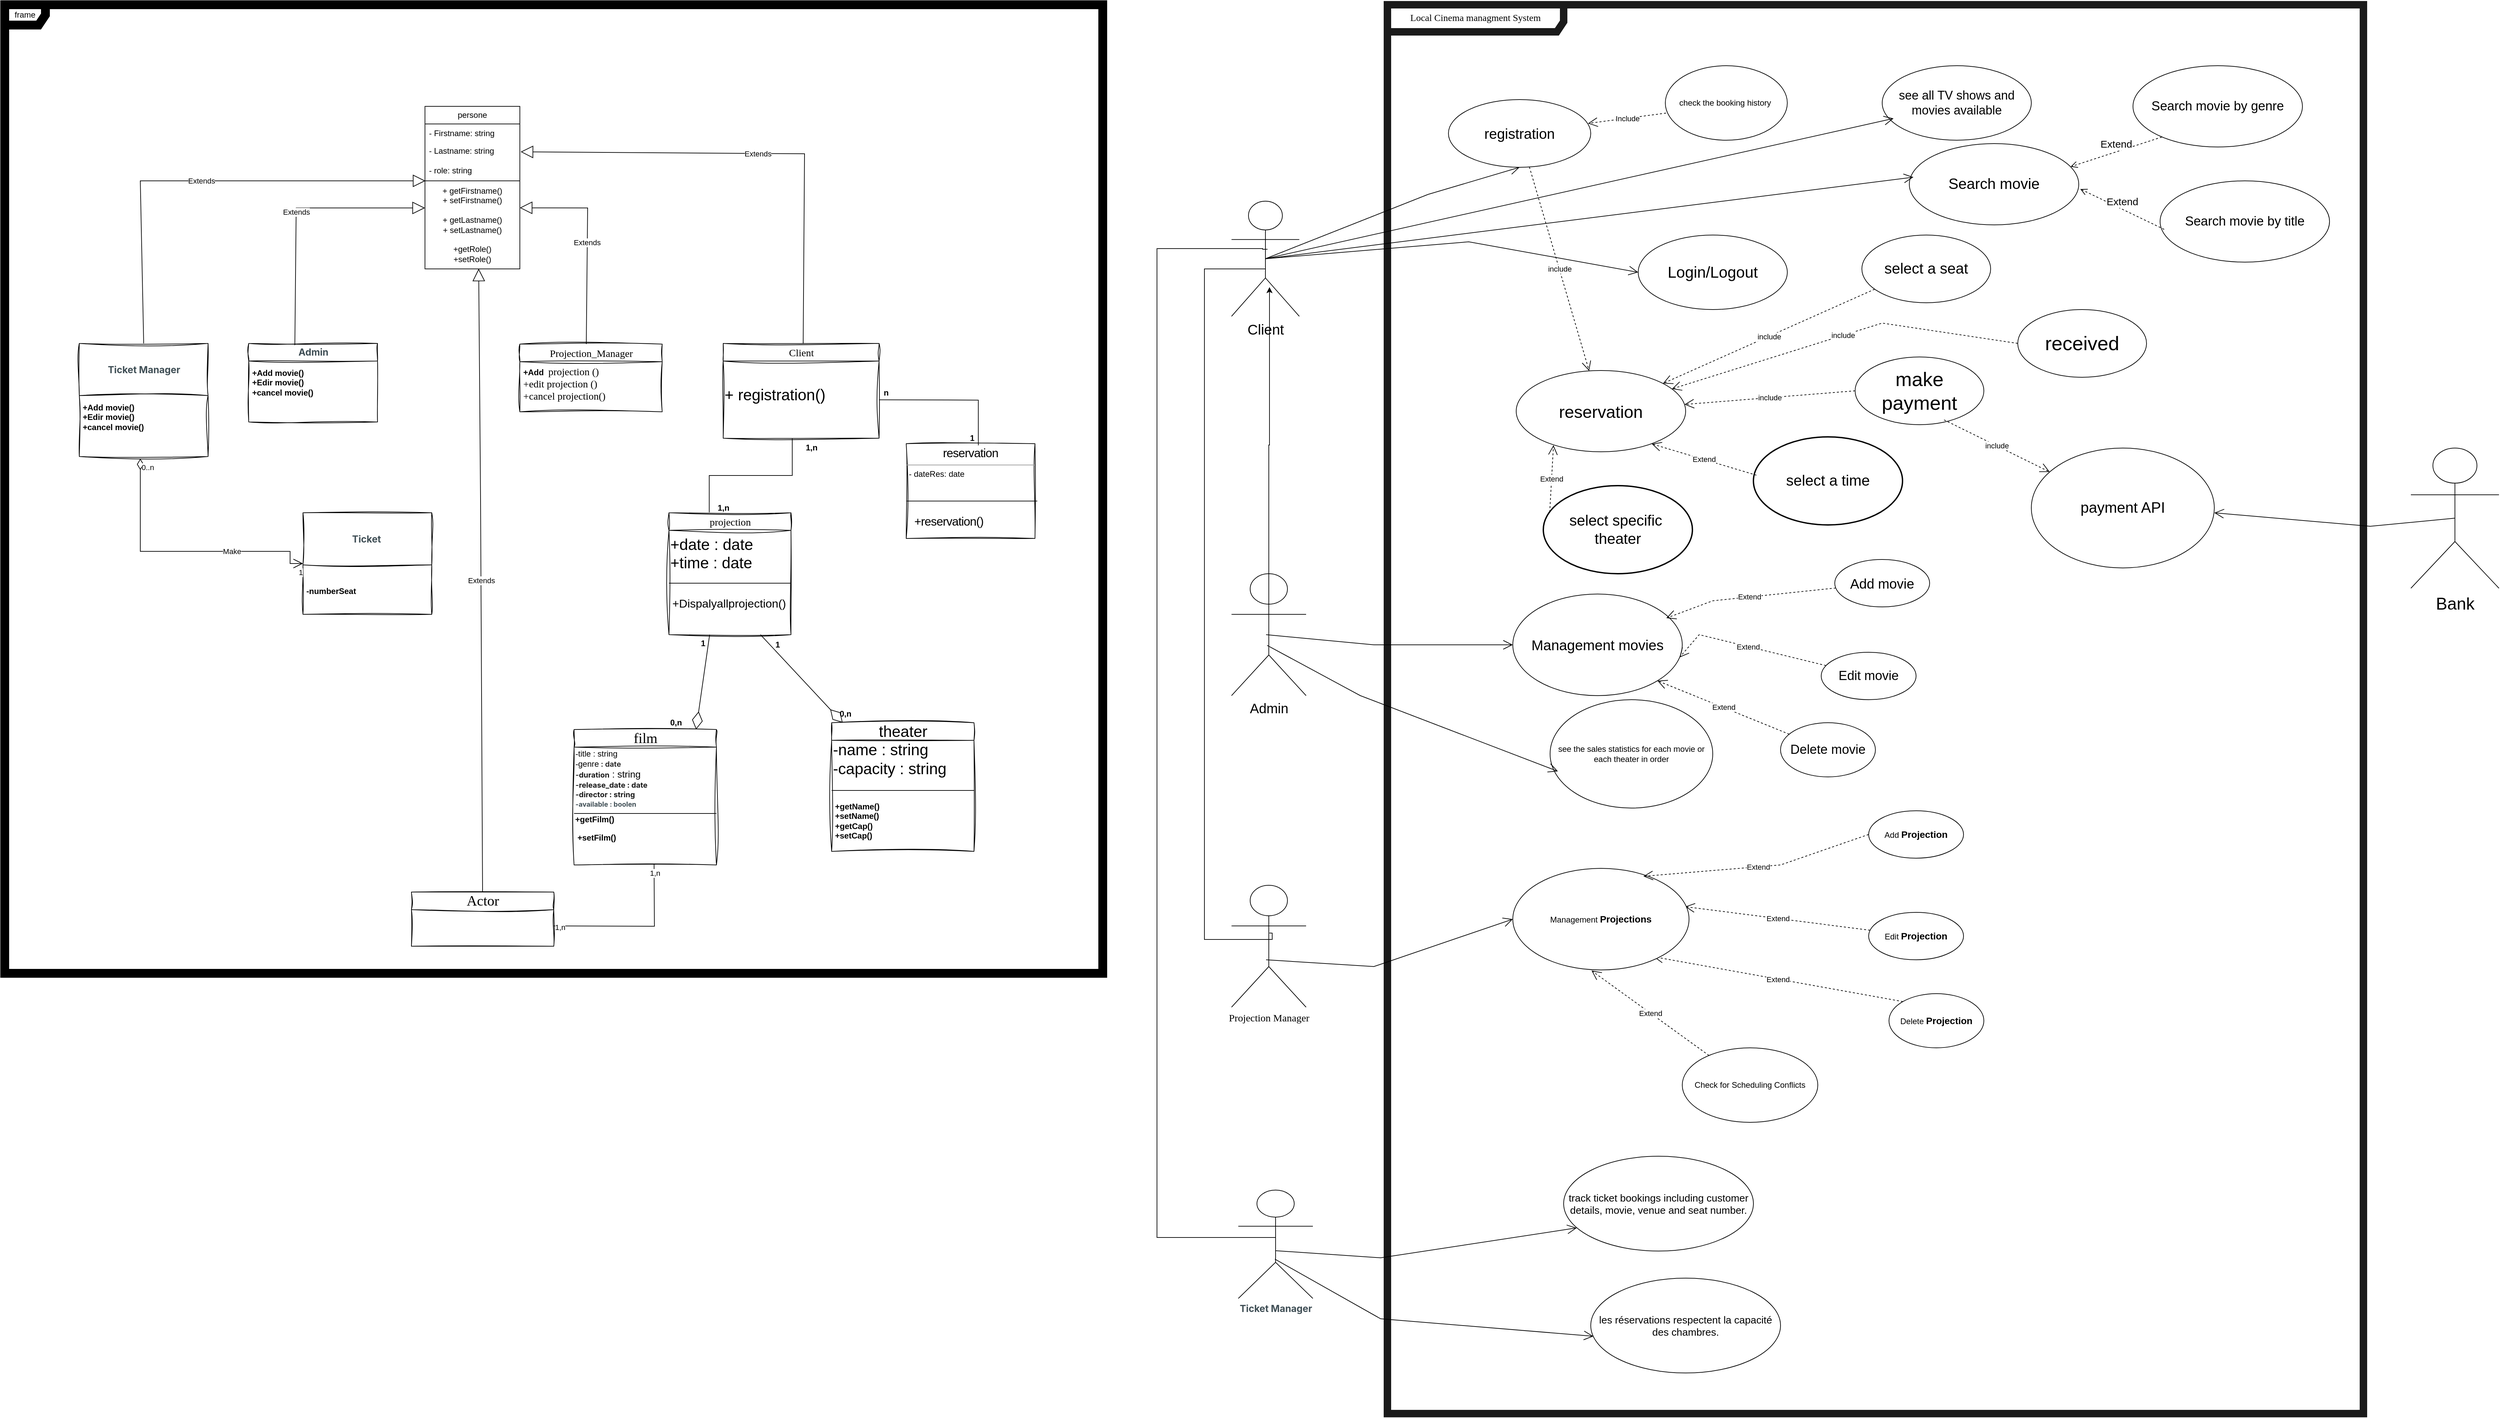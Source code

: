 <mxfile version="26.0.1">
  <diagram name="Page-1" id="c4acf3e9-155e-7222-9cf6-157b1a14988f">
    <mxGraphModel dx="6750" dy="4460" grid="1" gridSize="10" guides="1" tooltips="1" connect="1" arrows="1" fold="1" page="1" pageScale="1" pageWidth="850" pageHeight="1100" background="none" math="0" shadow="0">
      <root>
        <mxCell id="0" />
        <mxCell id="1" parent="0" />
        <mxCell id="5d2195bd80daf111-40" style="edgeStyle=orthogonalEdgeStyle;rounded=0;html=1;dashed=1;labelBackgroundColor=none;startFill=0;endArrow=open;endFill=0;endSize=10;fontFamily=Verdana;fontSize=10;" parent="1" edge="1">
          <mxGeometry relative="1" as="geometry">
            <Array as="points" />
            <mxPoint x="730" y="814" as="sourcePoint" />
            <mxPoint x="730" y="838" as="targetPoint" />
          </mxGeometry>
        </mxCell>
        <mxCell id="-JUCeMjN_p96MS28P27T-35" value="&lt;font style=&quot;font-size: 14px;&quot;&gt;Local Cinema managment System&lt;/font&gt;" style="shape=umlFrame;whiteSpace=wrap;html=1;rounded=0;shadow=0;comic=0;labelBackgroundColor=none;strokeWidth=11;fontFamily=Verdana;fontSize=10;align=center;width=260;height=40;strokeColor=#1A1A1A;" parent="1" vertex="1">
          <mxGeometry x="260" y="-1180" width="1440" height="2080" as="geometry" />
        </mxCell>
        <mxCell id="-JUCeMjN_p96MS28P27T-36" value="&lt;font style=&quot;font-size: 21px;&quot;&gt;Client&lt;/font&gt;" style="shape=umlActor;verticalLabelPosition=bottom;verticalAlign=top;html=1;" parent="1" vertex="1">
          <mxGeometry x="30" y="-890" width="100" height="170" as="geometry" />
        </mxCell>
        <mxCell id="-JUCeMjN_p96MS28P27T-38" value="&lt;font style=&quot;font-size: 20px;&quot;&gt;Admin&lt;/font&gt;" style="shape=umlActor;verticalLabelPosition=bottom;verticalAlign=top;html=1;" parent="1" vertex="1">
          <mxGeometry x="30" y="-340" width="110" height="180" as="geometry" />
        </mxCell>
        <mxCell id="-JUCeMjN_p96MS28P27T-43" value="&lt;font style=&quot;font-size: 23px;&quot;&gt;Login/Logout&lt;/font&gt;" style="ellipse;whiteSpace=wrap;html=1;" parent="1" vertex="1">
          <mxGeometry x="630" y="-840" width="220" height="110" as="geometry" />
        </mxCell>
        <mxCell id="-JUCeMjN_p96MS28P27T-45" value="" style="endArrow=open;endFill=1;endSize=12;html=1;rounded=0;exitX=0.5;exitY=0.5;exitDx=0;exitDy=0;exitPerimeter=0;entryX=0;entryY=0.5;entryDx=0;entryDy=0;" parent="1" source="-JUCeMjN_p96MS28P27T-36" target="-JUCeMjN_p96MS28P27T-43" edge="1">
          <mxGeometry width="160" relative="1" as="geometry">
            <mxPoint x="200" y="-877.792" as="sourcePoint" />
            <mxPoint x="482" y="-960" as="targetPoint" />
            <Array as="points">
              <mxPoint x="380" y="-830" />
            </Array>
          </mxGeometry>
        </mxCell>
        <mxCell id="-JUCeMjN_p96MS28P27T-46" value="&lt;font style=&quot;font-size: 18px;&quot;&gt;see all TV shows and movies available&lt;/font&gt;" style="ellipse;whiteSpace=wrap;html=1;" parent="1" vertex="1">
          <mxGeometry x="990" y="-1090" width="220" height="110" as="geometry" />
        </mxCell>
        <mxCell id="-JUCeMjN_p96MS28P27T-48" value="&lt;font style=&quot;font-size: 22px;&quot;&gt;Search movie&lt;/font&gt;" style="ellipse;whiteSpace=wrap;html=1;" parent="1" vertex="1">
          <mxGeometry x="1030" y="-975" width="250" height="120" as="geometry" />
        </mxCell>
        <mxCell id="-JUCeMjN_p96MS28P27T-49" value="" style="endArrow=open;endFill=1;endSize=12;html=1;rounded=0;entryX=0.024;entryY=0.413;entryDx=0;entryDy=0;entryPerimeter=0;exitX=0.5;exitY=0.5;exitDx=0;exitDy=0;exitPerimeter=0;" parent="1" source="-JUCeMjN_p96MS28P27T-36" target="-JUCeMjN_p96MS28P27T-48" edge="1">
          <mxGeometry width="160" relative="1" as="geometry">
            <mxPoint x="80" y="-800" as="sourcePoint" />
            <mxPoint x="400" y="-810" as="targetPoint" />
          </mxGeometry>
        </mxCell>
        <mxCell id="-JUCeMjN_p96MS28P27T-50" value="&lt;font style=&quot;font-size: 19px;&quot;&gt;Search movie by genre&lt;/font&gt;" style="ellipse;whiteSpace=wrap;html=1;" parent="1" vertex="1">
          <mxGeometry x="1360" y="-1090" width="250" height="120" as="geometry" />
        </mxCell>
        <mxCell id="-JUCeMjN_p96MS28P27T-52" value="&lt;font style=&quot;font-size: 15px;&quot;&gt;Extend&lt;/font&gt;" style="html=1;verticalAlign=bottom;endArrow=open;dashed=1;endSize=8;curved=0;rounded=0;entryX=0.952;entryY=0.284;entryDx=0;entryDy=0;entryPerimeter=0;exitX=0.17;exitY=0.878;exitDx=0;exitDy=0;exitPerimeter=0;" parent="1" source="-JUCeMjN_p96MS28P27T-50" target="-JUCeMjN_p96MS28P27T-48" edge="1">
          <mxGeometry relative="1" as="geometry">
            <mxPoint x="810" y="-780" as="sourcePoint" />
            <mxPoint x="730" y="-780" as="targetPoint" />
          </mxGeometry>
        </mxCell>
        <mxCell id="-JUCeMjN_p96MS28P27T-53" value="&lt;font style=&quot;font-size: 19px;&quot;&gt;Search movie by title&lt;/font&gt;" style="ellipse;whiteSpace=wrap;html=1;" parent="1" vertex="1">
          <mxGeometry x="1400" y="-920" width="250" height="120" as="geometry" />
        </mxCell>
        <mxCell id="-JUCeMjN_p96MS28P27T-54" value="&lt;font style=&quot;font-size: 15px;&quot;&gt;Extend&lt;/font&gt;" style="html=1;verticalAlign=bottom;endArrow=open;dashed=1;endSize=8;curved=0;rounded=0;exitX=0.024;exitY=0.597;exitDx=0;exitDy=0;exitPerimeter=0;entryX=1.009;entryY=0.559;entryDx=0;entryDy=0;entryPerimeter=0;" parent="1" source="-JUCeMjN_p96MS28P27T-53" target="-JUCeMjN_p96MS28P27T-48" edge="1">
          <mxGeometry relative="1" as="geometry">
            <mxPoint x="853" y="-825" as="sourcePoint" />
            <mxPoint x="870" y="-760" as="targetPoint" />
          </mxGeometry>
        </mxCell>
        <mxCell id="-JUCeMjN_p96MS28P27T-55" value="&lt;font style=&quot;&quot;&gt;&lt;span style=&quot;font-size: 25px;&quot;&gt;reservation&lt;/span&gt;&lt;/font&gt;" style="ellipse;whiteSpace=wrap;html=1;" parent="1" vertex="1">
          <mxGeometry x="450" y="-640" width="250" height="120" as="geometry" />
        </mxCell>
        <mxCell id="-JUCeMjN_p96MS28P27T-58" value="&lt;font style=&quot;font-size: 22px;&quot;&gt;select a seat&lt;/font&gt;" style="ellipse;whiteSpace=wrap;html=1;strokeWidth=1;" parent="1" vertex="1">
          <mxGeometry x="960" y="-840" width="190" height="100" as="geometry" />
        </mxCell>
        <mxCell id="-JUCeMjN_p96MS28P27T-59" value="&lt;span style=&quot;font-size: 29px;&quot;&gt;received&lt;/span&gt;" style="ellipse;whiteSpace=wrap;html=1;" parent="1" vertex="1">
          <mxGeometry x="1190" y="-730" width="190" height="100" as="geometry" />
        </mxCell>
        <mxCell id="-JUCeMjN_p96MS28P27T-60" value="&lt;span style=&quot;font-size: 29px;&quot;&gt;make payment&lt;/span&gt;" style="ellipse;whiteSpace=wrap;html=1;" parent="1" vertex="1">
          <mxGeometry x="950" y="-660" width="190" height="100" as="geometry" />
        </mxCell>
        <mxCell id="-JUCeMjN_p96MS28P27T-65" value="include" style="endArrow=open;endSize=12;dashed=1;html=1;rounded=0;exitX=0;exitY=0.5;exitDx=0;exitDy=0;" parent="1" source="-JUCeMjN_p96MS28P27T-60" target="-JUCeMjN_p96MS28P27T-55" edge="1">
          <mxGeometry width="160" relative="1" as="geometry">
            <mxPoint x="510" y="-502" as="sourcePoint" />
            <mxPoint x="670" y="-502" as="targetPoint" />
            <Array as="points" />
          </mxGeometry>
        </mxCell>
        <mxCell id="-JUCeMjN_p96MS28P27T-67" value="include" style="endArrow=open;endSize=12;dashed=1;html=1;rounded=0;exitX=0;exitY=0.5;exitDx=0;exitDy=0;" parent="1" source="-JUCeMjN_p96MS28P27T-59" target="-JUCeMjN_p96MS28P27T-55" edge="1">
          <mxGeometry width="160" relative="1" as="geometry">
            <mxPoint x="564" y="-536" as="sourcePoint" />
            <mxPoint x="468" y="-480" as="targetPoint" />
            <Array as="points">
              <mxPoint x="990" y="-710" />
            </Array>
          </mxGeometry>
        </mxCell>
        <mxCell id="-JUCeMjN_p96MS28P27T-68" value="include" style="endArrow=open;endSize=12;dashed=1;html=1;rounded=0;exitX=0.099;exitY=0.8;exitDx=0;exitDy=0;exitPerimeter=0;" parent="1" source="-JUCeMjN_p96MS28P27T-58" target="-JUCeMjN_p96MS28P27T-55" edge="1">
          <mxGeometry width="160" relative="1" as="geometry">
            <mxPoint x="675" y="-527" as="sourcePoint" />
            <mxPoint x="928" y="-488" as="targetPoint" />
            <Array as="points" />
          </mxGeometry>
        </mxCell>
        <mxCell id="-JUCeMjN_p96MS28P27T-71" value="" style="endArrow=open;endFill=1;endSize=12;html=1;rounded=0;entryX=0.076;entryY=0.708;entryDx=0;entryDy=0;exitX=0.5;exitY=0.5;exitDx=0;exitDy=0;exitPerimeter=0;entryPerimeter=0;" parent="1" source="-JUCeMjN_p96MS28P27T-36" target="-JUCeMjN_p96MS28P27T-46" edge="1">
          <mxGeometry width="160" relative="1" as="geometry">
            <mxPoint x="80" y="-805" as="sourcePoint" />
            <mxPoint x="420" y="-1010" as="targetPoint" />
          </mxGeometry>
        </mxCell>
        <mxCell id="-JUCeMjN_p96MS28P27T-74" value="" style="endArrow=open;endFill=1;endSize=12;html=1;rounded=0;exitX=0.5;exitY=0.5;exitDx=0;exitDy=0;exitPerimeter=0;entryX=0.5;entryY=1;entryDx=0;entryDy=0;" parent="1" source="-JUCeMjN_p96MS28P27T-36" target="-JUCeMjN_p96MS28P27T-73" edge="1">
          <mxGeometry width="160" relative="1" as="geometry">
            <mxPoint x="710" y="-770" as="sourcePoint" />
            <mxPoint x="870" y="-770" as="targetPoint" />
            <Array as="points">
              <mxPoint x="320" y="-900" />
            </Array>
          </mxGeometry>
        </mxCell>
        <mxCell id="-JUCeMjN_p96MS28P27T-76" value="include" style="endArrow=open;endSize=12;dashed=1;html=1;rounded=0;" parent="1" source="-JUCeMjN_p96MS28P27T-73" target="-JUCeMjN_p96MS28P27T-55" edge="1">
          <mxGeometry width="160" relative="1" as="geometry">
            <mxPoint x="480" y="-950" as="sourcePoint" />
            <mxPoint x="820" y="-770" as="targetPoint" />
            <Array as="points" />
          </mxGeometry>
        </mxCell>
        <mxCell id="-JUCeMjN_p96MS28P27T-77" value="&lt;span style=&quot;font-size: 22px;&quot;&gt;select a time&lt;/span&gt;" style="ellipse;whiteSpace=wrap;html=1;strokeWidth=2;" parent="1" vertex="1">
          <mxGeometry x="800" y="-542" width="220" height="130" as="geometry" />
        </mxCell>
        <mxCell id="-JUCeMjN_p96MS28P27T-78" value="&lt;span style=&quot;font-size: 22px;&quot;&gt;select&amp;nbsp;&lt;/span&gt;&lt;span style=&quot;font-size: 22px;&quot;&gt;specific&amp;nbsp;&lt;/span&gt;&lt;div&gt;&lt;span style=&quot;font-size: 22px;&quot;&gt;theater&lt;/span&gt;&lt;/div&gt;" style="ellipse;whiteSpace=wrap;html=1;strokeWidth=2;" parent="1" vertex="1">
          <mxGeometry x="490" y="-470" width="220" height="130" as="geometry" />
        </mxCell>
        <mxCell id="-JUCeMjN_p96MS28P27T-79" value="Extend" style="endArrow=open;endSize=12;dashed=1;html=1;rounded=0;exitX=0.02;exitY=0.435;exitDx=0;exitDy=0;exitPerimeter=0;entryX=0.8;entryY=0.903;entryDx=0;entryDy=0;entryPerimeter=0;" parent="1" source="-JUCeMjN_p96MS28P27T-77" target="-JUCeMjN_p96MS28P27T-55" edge="1">
          <mxGeometry width="160" relative="1" as="geometry">
            <mxPoint x="902" y="-555" as="sourcePoint" />
            <mxPoint x="650" y="-535" as="targetPoint" />
            <Array as="points" />
          </mxGeometry>
        </mxCell>
        <mxCell id="-JUCeMjN_p96MS28P27T-80" value="Extend" style="endArrow=open;endSize=12;dashed=1;html=1;rounded=0;exitX=0.043;exitY=0.301;exitDx=0;exitDy=0;exitPerimeter=0;entryX=0.22;entryY=0.919;entryDx=0;entryDy=0;entryPerimeter=0;" parent="1" source="-JUCeMjN_p96MS28P27T-78" target="-JUCeMjN_p96MS28P27T-55" edge="1">
          <mxGeometry width="160" relative="1" as="geometry">
            <mxPoint x="726" y="-560" as="sourcePoint" />
            <mxPoint x="474" y="-540" as="targetPoint" />
            <Array as="points" />
          </mxGeometry>
        </mxCell>
        <mxCell id="-JUCeMjN_p96MS28P27T-81" value="check the booking history&amp;nbsp;" style="ellipse;whiteSpace=wrap;html=1;" parent="1" vertex="1">
          <mxGeometry x="670" y="-1090" width="180" height="110" as="geometry" />
        </mxCell>
        <mxCell id="6axxp_OvReKWP-azyM8Y-1" value="Include" style="endArrow=open;endSize=12;dashed=1;html=1;rounded=0;entryX=0.981;entryY=0.352;entryDx=0;entryDy=0;entryPerimeter=0;" parent="1" target="-JUCeMjN_p96MS28P27T-73" edge="1">
          <mxGeometry width="160" relative="1" as="geometry">
            <mxPoint x="671" y="-1020" as="sourcePoint" />
            <mxPoint x="578.69" y="-992.3" as="targetPoint" />
            <mxPoint as="offset" />
          </mxGeometry>
        </mxCell>
        <mxCell id="6axxp_OvReKWP-azyM8Y-3" value="Management movies" style="ellipse;whiteSpace=wrap;html=1;fontSize=21;" parent="1" vertex="1">
          <mxGeometry x="445" y="-310" width="250" height="150" as="geometry" />
        </mxCell>
        <mxCell id="6axxp_OvReKWP-azyM8Y-4" value="Add movie" style="ellipse;whiteSpace=wrap;html=1;fontSize=20;" parent="1" vertex="1">
          <mxGeometry x="920" y="-361" width="140" height="70" as="geometry" />
        </mxCell>
        <mxCell id="6axxp_OvReKWP-azyM8Y-6" value="Delete movie" style="ellipse;whiteSpace=wrap;html=1;fontSize=19;" parent="1" vertex="1">
          <mxGeometry x="840" y="-120" width="140" height="80" as="geometry" />
        </mxCell>
        <mxCell id="6axxp_OvReKWP-azyM8Y-7" value="Edit movie" style="ellipse;whiteSpace=wrap;html=1;fontSize=19;" parent="1" vertex="1">
          <mxGeometry x="900" y="-224" width="140" height="70" as="geometry" />
        </mxCell>
        <mxCell id="6axxp_OvReKWP-azyM8Y-8" value="Extend" style="endArrow=open;endSize=12;dashed=1;html=1;rounded=0;entryX=1;entryY=1;entryDx=0;entryDy=0;" parent="1" source="6axxp_OvReKWP-azyM8Y-6" target="6axxp_OvReKWP-azyM8Y-3" edge="1">
          <mxGeometry width="160" relative="1" as="geometry">
            <mxPoint x="410" y="170" as="sourcePoint" />
            <mxPoint x="570" y="170" as="targetPoint" />
            <Array as="points" />
          </mxGeometry>
        </mxCell>
        <mxCell id="6axxp_OvReKWP-azyM8Y-9" value="Extend" style="endArrow=open;endSize=12;dashed=1;html=1;rounded=0;entryX=0.984;entryY=0.624;entryDx=0;entryDy=0;entryPerimeter=0;" parent="1" source="6axxp_OvReKWP-azyM8Y-7" target="6axxp_OvReKWP-azyM8Y-3" edge="1">
          <mxGeometry width="160" relative="1" as="geometry">
            <mxPoint x="420" y="180" as="sourcePoint" />
            <mxPoint x="456" y="237" as="targetPoint" />
            <Array as="points">
              <mxPoint x="720" y="-250" />
            </Array>
          </mxGeometry>
        </mxCell>
        <mxCell id="6axxp_OvReKWP-azyM8Y-10" value="Extend" style="endArrow=open;endSize=12;dashed=1;html=1;rounded=0;entryX=0.906;entryY=0.237;entryDx=0;entryDy=0;entryPerimeter=0;" parent="1" source="6axxp_OvReKWP-azyM8Y-4" target="6axxp_OvReKWP-azyM8Y-3" edge="1">
          <mxGeometry width="160" relative="1" as="geometry">
            <mxPoint x="570" y="170" as="sourcePoint" />
            <mxPoint x="564" y="237" as="targetPoint" />
            <Array as="points">
              <mxPoint x="740" y="-300" />
            </Array>
          </mxGeometry>
        </mxCell>
        <mxCell id="6axxp_OvReKWP-azyM8Y-12" value="see the sales statistics for each movie or each theater in order" style="ellipse;whiteSpace=wrap;html=1;" parent="1" vertex="1">
          <mxGeometry x="500" y="-154" width="240" height="160" as="geometry" />
        </mxCell>
        <mxCell id="6axxp_OvReKWP-azyM8Y-13" style="edgeStyle=orthogonalEdgeStyle;rounded=0;orthogonalLoop=1;jettySize=auto;html=1;exitX=0.5;exitY=0.5;exitDx=0;exitDy=0;exitPerimeter=0;entryX=0.56;entryY=0.746;entryDx=0;entryDy=0;entryPerimeter=0;" parent="1" source="-JUCeMjN_p96MS28P27T-38" target="-JUCeMjN_p96MS28P27T-36" edge="1">
          <mxGeometry relative="1" as="geometry" />
        </mxCell>
        <mxCell id="6axxp_OvReKWP-azyM8Y-14" value="" style="endArrow=open;endFill=1;endSize=12;html=1;rounded=0;exitX=0.478;exitY=0.588;exitDx=0;exitDy=0;exitPerimeter=0;entryX=0.048;entryY=0.661;entryDx=0;entryDy=0;entryPerimeter=0;" parent="1" source="-JUCeMjN_p96MS28P27T-38" target="6axxp_OvReKWP-azyM8Y-12" edge="1">
          <mxGeometry width="160" relative="1" as="geometry">
            <mxPoint x="96" y="-224" as="sourcePoint" />
            <mxPoint x="410" y="-225" as="targetPoint" />
            <Array as="points">
              <mxPoint x="220" y="-160" />
            </Array>
          </mxGeometry>
        </mxCell>
        <mxCell id="-JUCeMjN_p96MS28P27T-73" value="&lt;span style=&quot;font-size: 21px;&quot;&gt;registration&lt;/span&gt;" style="ellipse;whiteSpace=wrap;html=1;" parent="1" vertex="1">
          <mxGeometry x="350" y="-1040" width="210" height="100" as="geometry" />
        </mxCell>
        <mxCell id="6axxp_OvReKWP-azyM8Y-17" value="&lt;div style=&quot;text-align: start;&quot;&gt;&lt;font face=&quot;Inter, Helvetica, sans-serif&quot; color=&quot;#3f4e55&quot;&gt;&lt;span style=&quot;font-size: 14px; text-wrap-mode: wrap; background-color: rgb(255, 255, 255);&quot;&gt;&lt;b&gt;Admin&lt;/b&gt;&lt;/span&gt;&lt;/font&gt;&lt;/div&gt;" style="swimlane;html=1;fontStyle=0;childLayout=stackLayout;horizontal=1;startSize=26;fillColor=none;horizontalStack=0;resizeParent=1;resizeLast=0;collapsible=1;marginBottom=0;swimlaneFillColor=#ffffff;rounded=0;shadow=0;comic=0;labelBackgroundColor=none;strokeWidth=1;fontFamily=Verdana;fontSize=10;align=center;sketch=1;curveFitting=1;jiggle=2;" parent="1" vertex="1">
          <mxGeometry x="-1420" y="-680" width="190" height="116" as="geometry">
            <mxRectangle x="-1422.5" y="-820" width="100" height="30" as="alternateBounds" />
          </mxGeometry>
        </mxCell>
        <mxCell id="G94r3WtRSYAYhmoi9tkd-15" value="+Add movie()&lt;div&gt;+Edir movie()&lt;/div&gt;&lt;div&gt;+cancel movie()&lt;/div&gt;" style="text;align=left;fontStyle=1;verticalAlign=middle;spacingLeft=3;spacingRight=3;strokeColor=none;rotatable=0;points=[[0,0.5],[1,0.5]];portConstraint=eastwest;html=1;" parent="6axxp_OvReKWP-azyM8Y-17" vertex="1">
          <mxGeometry y="26" width="190" height="64" as="geometry" />
        </mxCell>
        <mxCell id="t2pgeeFwCYz7UCat-ssr-10" value="&lt;div&gt;&lt;br&gt;&lt;/div&gt;" style="text;html=1;strokeColor=none;fillColor=none;align=left;verticalAlign=top;spacingLeft=4;spacingRight=4;whiteSpace=wrap;overflow=hidden;rotatable=0;points=[[0,0.5],[1,0.5]];portConstraint=eastwest;sketch=1;curveFitting=1;jiggle=2;" parent="6axxp_OvReKWP-azyM8Y-17" vertex="1">
          <mxGeometry y="90" width="190" height="26" as="geometry" />
        </mxCell>
        <mxCell id="6axxp_OvReKWP-azyM8Y-21" value="&lt;font style=&quot;font-size: 15px;&quot;&gt;Client&lt;/font&gt;" style="swimlane;html=1;fontStyle=0;childLayout=stackLayout;horizontal=1;startSize=26;fillColor=none;horizontalStack=0;resizeParent=1;resizeLast=0;collapsible=1;marginBottom=0;swimlaneFillColor=#ffffff;rounded=0;shadow=0;comic=0;labelBackgroundColor=none;strokeWidth=1;fontFamily=Verdana;fontSize=10;align=center;sketch=1;curveFitting=1;jiggle=2;" parent="1" vertex="1">
          <mxGeometry x="-720" y="-680" width="230" height="140" as="geometry">
            <mxRectangle x="-930" y="-840" width="70" height="30" as="alternateBounds" />
          </mxGeometry>
        </mxCell>
        <mxCell id="t2pgeeFwCYz7UCat-ssr-23" value="&lt;font style=&quot;font-size: 23px;&quot;&gt;+ registration()&lt;/font&gt;&lt;div&gt;&lt;br&gt;&lt;/div&gt;" style="text;html=1;align=left;verticalAlign=middle;whiteSpace=wrap;rounded=0;strokeWidth=8;" parent="6axxp_OvReKWP-azyM8Y-21" vertex="1">
          <mxGeometry y="26" width="230" height="114" as="geometry" />
        </mxCell>
        <mxCell id="6axxp_OvReKWP-azyM8Y-26" value="&lt;p style=&quot;margin:0px;margin-top:4px;text-align:center;&quot;&gt;&lt;span style=&quot;background-color: rgb(255, 255, 255); color: var(--color-text-primary); font-family: var(--brand-font); font-size: 1.1rem; letter-spacing: -0.5px; text-wrap-mode: wrap; text-align: left;&quot;&gt;reservation&lt;/span&gt;&lt;/p&gt;&lt;hr size=&quot;1&quot;&gt;&lt;p style=&quot;margin:0px;margin-left:4px;&quot;&gt;- dateRes: date&lt;br&gt;&lt;/p&gt;" style="verticalAlign=top;align=left;overflow=fill;fontSize=12;fontFamily=Helvetica;html=1;rounded=0;shadow=0;comic=0;labelBackgroundColor=none;strokeWidth=1;sketch=1;curveFitting=1;jiggle=2;" parent="1" vertex="1">
          <mxGeometry x="-450" y="-532" width="190" height="140" as="geometry" />
        </mxCell>
        <mxCell id="6axxp_OvReKWP-azyM8Y-35" value="&lt;span style=&quot;font-family: Verdana; font-size: 15px;&quot;&gt;Projection Manager&lt;/span&gt;" style="shape=umlActor;verticalLabelPosition=bottom;verticalAlign=top;html=1;" parent="1" vertex="1">
          <mxGeometry x="30" y="120" width="110" height="180" as="geometry" />
        </mxCell>
        <mxCell id="t2pgeeFwCYz7UCat-ssr-2" value="persone" style="swimlane;fontStyle=0;childLayout=stackLayout;horizontal=1;startSize=26;fillColor=none;horizontalStack=0;resizeParent=1;resizeParentMax=0;resizeLast=0;collapsible=1;marginBottom=0;whiteSpace=wrap;html=1;" parent="1" vertex="1">
          <mxGeometry x="-1160" y="-1030" width="140" height="110" as="geometry" />
        </mxCell>
        <mxCell id="t2pgeeFwCYz7UCat-ssr-3" value="- Firstname: string" style="text;strokeColor=none;fillColor=none;align=left;verticalAlign=top;spacingLeft=4;spacingRight=4;overflow=hidden;rotatable=0;points=[[0,0.5],[1,0.5]];portConstraint=eastwest;whiteSpace=wrap;html=1;" parent="t2pgeeFwCYz7UCat-ssr-2" vertex="1">
          <mxGeometry y="26" width="140" height="26" as="geometry" />
        </mxCell>
        <mxCell id="t2pgeeFwCYz7UCat-ssr-4" value="- Lastname: string&lt;div&gt;&lt;br&gt;&lt;/div&gt;&lt;div&gt;- role: string&lt;/div&gt;" style="text;strokeColor=none;fillColor=none;align=left;verticalAlign=top;spacingLeft=4;spacingRight=4;overflow=hidden;rotatable=0;points=[[0,0.5],[1,0.5]];portConstraint=eastwest;whiteSpace=wrap;html=1;" parent="t2pgeeFwCYz7UCat-ssr-2" vertex="1">
          <mxGeometry y="52" width="140" height="58" as="geometry" />
        </mxCell>
        <mxCell id="t2pgeeFwCYz7UCat-ssr-8" value="+ get&lt;span style=&quot;text-align: left;&quot;&gt;Firstname()&lt;/span&gt;&lt;div&gt;&lt;span style=&quot;text-align: left;&quot;&gt;+ setFirstname()&lt;/span&gt;&lt;/div&gt;&lt;div&gt;&lt;span style=&quot;text-align: left;&quot;&gt;&lt;br&gt;&lt;/span&gt;&lt;/div&gt;&lt;div&gt;&lt;span style=&quot;text-align: left;&quot;&gt;+ getLastname()&lt;/span&gt;&lt;/div&gt;&lt;div&gt;&lt;span style=&quot;text-align: left;&quot;&gt;+ setLastname()&lt;/span&gt;&lt;/div&gt;&lt;div&gt;&lt;span style=&quot;text-align: left;&quot;&gt;&lt;br&gt;&lt;/span&gt;&lt;/div&gt;&lt;div&gt;&lt;span style=&quot;text-align: left;&quot;&gt;+getRole()&lt;/span&gt;&lt;/div&gt;&lt;div&gt;&lt;span style=&quot;text-align: left;&quot;&gt;+setRole()&lt;/span&gt;&lt;/div&gt;" style="html=1;whiteSpace=wrap;" parent="1" vertex="1">
          <mxGeometry x="-1160" y="-920" width="140" height="130" as="geometry" />
        </mxCell>
        <mxCell id="t2pgeeFwCYz7UCat-ssr-19" value="&lt;font style=&quot;font-size: 21px;&quot;&gt;film&lt;/font&gt;" style="swimlane;html=1;fontStyle=0;childLayout=stackLayout;horizontal=1;startSize=26;fillColor=none;horizontalStack=0;resizeParent=1;resizeLast=0;collapsible=1;marginBottom=0;swimlaneFillColor=#ffffff;rounded=0;shadow=0;comic=0;labelBackgroundColor=none;strokeWidth=1;fontFamily=Verdana;fontSize=10;align=center;sketch=1;curveFitting=1;jiggle=2;" parent="1" vertex="1">
          <mxGeometry x="-940" y="-110" width="210" height="200" as="geometry">
            <mxRectangle x="-930" y="-840" width="70" height="30" as="alternateBounds" />
          </mxGeometry>
        </mxCell>
        <mxCell id="t2pgeeFwCYz7UCat-ssr-20" value="-title : string&amp;nbsp;&lt;div&gt;-genre&lt;span style=&quot;background-color: rgb(255, 255, 255); font-family: Inter, Helvetica, sans-serif; font-weight: 600;&quot;&gt;&lt;font style=&quot;font-size: 11px;&quot; color=&quot;#1a1a1a&quot;&gt;&amp;nbsp;: date&amp;nbsp;&lt;/font&gt;&lt;/span&gt;&lt;/div&gt;&lt;div&gt;&lt;span style=&quot;background-color: rgb(255, 255, 255); font-family: Inter, Helvetica, sans-serif; font-weight: 600;&quot;&gt;&lt;font style=&quot;font-size: 11px;&quot; color=&quot;#1a1a1a&quot;&gt;-&lt;/font&gt;&lt;/span&gt;&lt;span style=&quot;background-color: initial; font-size: 11px;&quot;&gt;&lt;font face=&quot;Inter, Helvetica, sans-serif&quot; color=&quot;#1a1a1a&quot;&gt;&lt;b&gt;duration&lt;/b&gt;&lt;/font&gt;&lt;/span&gt;&lt;span style=&quot;background-color: rgb(255, 255, 255); font-family: &amp;quot;Nunito Sans&amp;quot;, sans-serif; font-size: 14px; white-space-collapse: preserve;&quot;&gt; : string&lt;/span&gt;&lt;/div&gt;&lt;div&gt;&lt;span style=&quot;background-color: rgb(255, 255, 255); font-family: Inter, Helvetica, sans-serif; font-weight: 600;&quot;&gt;&lt;font style=&quot;font-size: 11px;&quot; color=&quot;#1a1a1a&quot;&gt;-&lt;/font&gt;&lt;/span&gt;&lt;span style=&quot;background-color: initial; font-size: 11px;&quot;&gt;&lt;font face=&quot;Inter, Helvetica, sans-serif&quot; color=&quot;#1a1a1a&quot;&gt;&lt;b&gt;release_date : date&lt;/b&gt;&lt;/font&gt;&lt;/span&gt;&lt;/div&gt;&lt;div&gt;&lt;span style=&quot;background-color: initial; font-size: 11px;&quot;&gt;&lt;font face=&quot;Inter, Helvetica, sans-serif&quot; color=&quot;#1a1a1a&quot;&gt;&lt;b&gt;-&lt;/b&gt;&lt;/font&gt;&lt;/span&gt;&lt;span style=&quot;background-color: initial; font-size: 11px;&quot;&gt;&lt;font face=&quot;Inter, Helvetica, sans-serif&quot; color=&quot;#1a1a1a&quot;&gt;&lt;b&gt;director : string&amp;nbsp;&lt;/b&gt;&lt;/font&gt;&lt;/span&gt;&lt;/div&gt;&lt;div&gt;&lt;font face=&quot;Inter, Helvetica, sans-serif&quot; color=&quot;#3f4e55&quot;&gt;&lt;span style=&quot;font-size: 10px; background-color: rgb(255, 255, 255);&quot;&gt;&lt;b&gt;-&lt;/b&gt;&lt;/span&gt;&lt;/font&gt;&lt;span style=&quot;background-color: initial; font-size: 10px;&quot;&gt;&lt;font face=&quot;Inter, Helvetica, sans-serif&quot; color=&quot;#3f4e55&quot;&gt;&lt;b&gt;available : boolen&lt;/b&gt;&lt;/font&gt;&lt;/span&gt;&lt;/div&gt;" style="text;html=1;align=left;verticalAlign=middle;whiteSpace=wrap;rounded=0;" parent="t2pgeeFwCYz7UCat-ssr-19" vertex="1">
          <mxGeometry y="26" width="210" height="94" as="geometry" />
        </mxCell>
        <mxCell id="K1tz6S9R27IjN6R02nzi-79" value="&lt;div&gt;&lt;span style=&quot;background-color: initial;&quot;&gt;+setFilm()&lt;/span&gt;&lt;/div&gt;" style="text;align=left;fontStyle=1;verticalAlign=middle;spacingLeft=3;spacingRight=3;strokeColor=none;rotatable=0;points=[[0,0.5],[1,0.5]];portConstraint=eastwest;html=1;" parent="t2pgeeFwCYz7UCat-ssr-19" vertex="1">
          <mxGeometry y="120" width="210" height="80" as="geometry" />
        </mxCell>
        <mxCell id="t2pgeeFwCYz7UCat-ssr-24" value="&lt;span style=&quot;font-size: 17.6px; letter-spacing: -0.5px; background-color: rgb(255, 255, 255);&quot;&gt;+reservation()&lt;/span&gt;" style="text;html=1;align=left;verticalAlign=middle;whiteSpace=wrap;rounded=0;strokeWidth=8;" parent="1" vertex="1">
          <mxGeometry x="-440" y="-437" width="210" height="40" as="geometry" />
        </mxCell>
        <mxCell id="t2pgeeFwCYz7UCat-ssr-26" value="" style="endArrow=none;html=1;rounded=0;entryX=1.018;entryY=0.605;entryDx=0;entryDy=0;entryPerimeter=0;exitX=0.002;exitY=0.605;exitDx=0;exitDy=0;exitPerimeter=0;" parent="1" source="6axxp_OvReKWP-azyM8Y-26" target="6axxp_OvReKWP-azyM8Y-26" edge="1">
          <mxGeometry width="50" height="50" relative="1" as="geometry">
            <mxPoint x="-430" y="-460" as="sourcePoint" />
            <mxPoint x="-380" y="-510" as="targetPoint" />
          </mxGeometry>
        </mxCell>
        <mxCell id="G94r3WtRSYAYhmoi9tkd-6" value="&lt;span style=&quot;font-size: 21px;&quot;&gt;Actor&lt;/span&gt;" style="swimlane;html=1;fontStyle=0;childLayout=stackLayout;horizontal=1;startSize=26;fillColor=none;horizontalStack=0;resizeParent=1;resizeLast=0;collapsible=1;marginBottom=0;swimlaneFillColor=#ffffff;rounded=0;shadow=0;comic=0;labelBackgroundColor=none;strokeWidth=1;fontFamily=Verdana;fontSize=10;align=center;sketch=1;curveFitting=1;jiggle=2;" parent="1" vertex="1">
          <mxGeometry x="-1180" y="130" width="210" height="80" as="geometry">
            <mxRectangle x="-930" y="-840" width="70" height="30" as="alternateBounds" />
          </mxGeometry>
        </mxCell>
        <mxCell id="G94r3WtRSYAYhmoi9tkd-12" value="&lt;span style=&quot;font-size: 15px;&quot;&gt;Projection_Manager&lt;/span&gt;" style="swimlane;html=1;fontStyle=0;childLayout=stackLayout;horizontal=1;startSize=26;fillColor=none;horizontalStack=0;resizeParent=1;resizeLast=0;collapsible=1;marginBottom=0;swimlaneFillColor=#ffffff;rounded=0;shadow=0;comic=0;labelBackgroundColor=none;strokeWidth=1;fontFamily=Verdana;fontSize=10;align=center;sketch=1;curveFitting=1;jiggle=2;" parent="1" vertex="1">
          <mxGeometry x="-1020" y="-679" width="210" height="100" as="geometry">
            <mxRectangle x="-930" y="-840" width="70" height="30" as="alternateBounds" />
          </mxGeometry>
        </mxCell>
        <mxCell id="G94r3WtRSYAYhmoi9tkd-14" value="+Add&amp;nbsp;&amp;nbsp;&lt;span style=&quot;font-family: Verdana; font-size: 15px; font-weight: 400;&quot;&gt;projection ()&lt;/span&gt;&lt;div&gt;&lt;span style=&quot;font-family: Verdana; font-size: 15px; font-weight: 400;&quot;&gt;+edit&amp;nbsp;&lt;/span&gt;&lt;span style=&quot;font-family: Verdana; font-size: 15px; font-weight: 400; background-color: initial;&quot;&gt;projection ()&lt;/span&gt;&lt;/div&gt;&lt;div&gt;&lt;span style=&quot;background-color: initial; font-size: 15px; font-weight: 400;&quot;&gt;&lt;font face=&quot;Verdana&quot;&gt;+cancel projection()&lt;/font&gt;&lt;/span&gt;&lt;/div&gt;" style="text;align=left;fontStyle=1;verticalAlign=middle;spacingLeft=3;spacingRight=3;strokeColor=none;rotatable=0;points=[[0,0.5],[1,0.5]];portConstraint=eastwest;html=1;" parent="G94r3WtRSYAYhmoi9tkd-12" vertex="1">
          <mxGeometry y="26" width="210" height="64" as="geometry" />
        </mxCell>
        <mxCell id="G94r3WtRSYAYhmoi9tkd-16" value="&lt;div style=&quot;&quot;&gt;&lt;font face=&quot;Helvetica&quot;&gt;&lt;span style=&quot;font-size: 23px; text-wrap-mode: wrap;&quot;&gt;theater&lt;/span&gt;&lt;/font&gt;&lt;/div&gt;" style="swimlane;html=1;fontStyle=0;childLayout=stackLayout;horizontal=1;startSize=26;fillColor=none;horizontalStack=0;resizeParent=1;resizeLast=0;collapsible=1;marginBottom=0;swimlaneFillColor=#ffffff;rounded=0;shadow=0;comic=0;labelBackgroundColor=none;strokeWidth=1;fontFamily=Verdana;fontSize=10;align=center;sketch=1;curveFitting=1;jiggle=2;" parent="1" vertex="1">
          <mxGeometry x="-560" y="-120" width="210" height="190" as="geometry">
            <mxRectangle x="-930" y="-840" width="70" height="30" as="alternateBounds" />
          </mxGeometry>
        </mxCell>
        <mxCell id="G94r3WtRSYAYhmoi9tkd-17" value="&lt;span style=&quot;font-size: 23px;&quot;&gt;-name : string&lt;/span&gt;&lt;div&gt;&lt;span style=&quot;font-size: 23px;&quot;&gt;-capacity : string&lt;br&gt;&lt;/span&gt;&lt;div&gt;&lt;span style=&quot;font-size: 23px;&quot;&gt;&lt;br&gt;&lt;/span&gt;&lt;/div&gt;&lt;/div&gt;" style="text;html=1;align=left;verticalAlign=middle;whiteSpace=wrap;rounded=0;strokeWidth=8;" parent="G94r3WtRSYAYhmoi9tkd-16" vertex="1">
          <mxGeometry y="26" width="210" height="84" as="geometry" />
        </mxCell>
        <mxCell id="K1tz6S9R27IjN6R02nzi-82" value="+getName()&lt;div&gt;+setName()&lt;/div&gt;&lt;div style=&quot;&quot;&gt;+getCap()&lt;/div&gt;&lt;div style=&quot;&quot;&gt;+setCap()&lt;/div&gt;" style="text;align=left;fontStyle=1;verticalAlign=middle;spacingLeft=3;spacingRight=3;strokeColor=none;rotatable=0;points=[[0,0.5],[1,0.5]];portConstraint=eastwest;html=1;" parent="G94r3WtRSYAYhmoi9tkd-16" vertex="1">
          <mxGeometry y="110" width="210" height="70" as="geometry" />
        </mxCell>
        <mxCell id="G94r3WtRSYAYhmoi9tkd-22" value="&lt;div style=&quot;text-align: start;&quot;&gt;&lt;font face=&quot;Inter, Helvetica, sans-serif&quot; color=&quot;#3f4e55&quot;&gt;&lt;span style=&quot;font-size: 14px; text-wrap-mode: wrap; background-color: rgb(255, 255, 255);&quot;&gt;&lt;b&gt;Ticket Manager&lt;/b&gt;&lt;/span&gt;&lt;/font&gt;&lt;/div&gt;" style="swimlane;html=1;fontStyle=0;childLayout=stackLayout;horizontal=1;startSize=77;fillColor=none;horizontalStack=0;resizeParent=1;resizeLast=0;collapsible=1;marginBottom=0;swimlaneFillColor=#ffffff;rounded=0;shadow=0;comic=0;labelBackgroundColor=none;strokeWidth=1;fontFamily=Verdana;fontSize=10;align=center;sketch=1;curveFitting=1;jiggle=2;" parent="1" vertex="1">
          <mxGeometry x="-1670" y="-680" width="190" height="167" as="geometry">
            <mxRectangle x="-1422.5" y="-820" width="100" height="30" as="alternateBounds" />
          </mxGeometry>
        </mxCell>
        <mxCell id="K1tz6S9R27IjN6R02nzi-83" value="+Add movie()&lt;div&gt;+Edir movie()&lt;/div&gt;&lt;div&gt;+cancel movie()&lt;/div&gt;" style="text;align=left;fontStyle=1;verticalAlign=middle;spacingLeft=3;spacingRight=3;strokeColor=none;rotatable=0;points=[[0,0.5],[1,0.5]];portConstraint=eastwest;html=1;" parent="G94r3WtRSYAYhmoi9tkd-22" vertex="1">
          <mxGeometry y="77" width="190" height="64" as="geometry" />
        </mxCell>
        <mxCell id="G94r3WtRSYAYhmoi9tkd-26" value="&lt;div style=&quot;text-align: start;&quot;&gt;&lt;font face=&quot;Inter, Helvetica, sans-serif&quot; color=&quot;#3f4e55&quot;&gt;&lt;span style=&quot;font-size: 14px; text-wrap-mode: wrap; background-color: rgb(255, 255, 255);&quot;&gt;&lt;b&gt;Ticket&amp;nbsp;&lt;/b&gt;&lt;/span&gt;&lt;/font&gt;&lt;/div&gt;" style="swimlane;html=1;fontStyle=0;childLayout=stackLayout;horizontal=1;startSize=77;fillColor=none;horizontalStack=0;resizeParent=1;resizeLast=0;collapsible=1;marginBottom=0;swimlaneFillColor=#ffffff;rounded=0;shadow=0;comic=0;labelBackgroundColor=none;strokeWidth=1;fontFamily=Verdana;fontSize=10;align=center;sketch=1;curveFitting=1;jiggle=2;" parent="1" vertex="1">
          <mxGeometry x="-1340" y="-430" width="190" height="150" as="geometry">
            <mxRectangle x="-1422.5" y="-820" width="100" height="30" as="alternateBounds" />
          </mxGeometry>
        </mxCell>
        <mxCell id="G94r3WtRSYAYhmoi9tkd-28" value="&lt;div&gt;&lt;br&gt;&lt;/div&gt;" style="text;html=1;strokeColor=none;fillColor=none;align=left;verticalAlign=top;spacingLeft=4;spacingRight=4;whiteSpace=wrap;overflow=hidden;rotatable=0;points=[[0,0.5],[1,0.5]];portConstraint=eastwest;sketch=1;curveFitting=1;jiggle=2;" parent="G94r3WtRSYAYhmoi9tkd-26" vertex="1">
          <mxGeometry y="77" width="190" height="26" as="geometry" />
        </mxCell>
        <mxCell id="K1tz6S9R27IjN6R02nzi-39" value="-numberSeat" style="text;align=left;fontStyle=1;verticalAlign=middle;spacingLeft=3;spacingRight=3;strokeColor=none;rotatable=0;points=[[0,0.5],[1,0.5]];portConstraint=eastwest;html=1;" parent="G94r3WtRSYAYhmoi9tkd-26" vertex="1">
          <mxGeometry y="103" width="190" height="26" as="geometry" />
        </mxCell>
        <mxCell id="G94r3WtRSYAYhmoi9tkd-10" value="&lt;span style=&quot;font-size: 15px;&quot;&gt;projection&lt;/span&gt;" style="swimlane;html=1;fontStyle=0;childLayout=stackLayout;horizontal=1;startSize=26;fillColor=none;horizontalStack=0;resizeParent=1;resizeLast=0;collapsible=1;marginBottom=0;swimlaneFillColor=#ffffff;rounded=0;shadow=0;comic=0;labelBackgroundColor=none;strokeWidth=1;fontFamily=Verdana;fontSize=10;align=center;sketch=1;curveFitting=1;jiggle=2;" parent="1" vertex="1">
          <mxGeometry x="-800" y="-430" width="180" height="180" as="geometry">
            <mxRectangle x="-930" y="-840" width="70" height="30" as="alternateBounds" />
          </mxGeometry>
        </mxCell>
        <mxCell id="G94r3WtRSYAYhmoi9tkd-11" value="&lt;span style=&quot;font-size: 23px;&quot;&gt;+date : date&lt;/span&gt;&lt;div&gt;&lt;span style=&quot;background-color: initial; font-size: 23px;&quot;&gt;+time : date&lt;/span&gt;&lt;/div&gt;&lt;div&gt;&lt;br&gt;&lt;/div&gt;" style="text;html=1;align=left;verticalAlign=middle;whiteSpace=wrap;rounded=0;strokeWidth=8;" parent="G94r3WtRSYAYhmoi9tkd-10" vertex="1">
          <mxGeometry y="26" width="180" height="84" as="geometry" />
        </mxCell>
        <mxCell id="K1tz6S9R27IjN6R02nzi-29" value="&lt;span style=&quot;font-weight: 400; text-wrap-mode: wrap;&quot;&gt;&lt;font style=&quot;font-size: 17px;&quot;&gt;+Dispalyallprojection()&lt;/font&gt;&lt;/span&gt;" style="text;align=left;fontStyle=1;verticalAlign=middle;spacingLeft=3;spacingRight=3;strokeColor=none;rotatable=0;points=[[0,0.5],[1,0.5]];portConstraint=eastwest;html=1;" parent="G94r3WtRSYAYhmoi9tkd-10" vertex="1">
          <mxGeometry y="110" width="180" height="50" as="geometry" />
        </mxCell>
        <mxCell id="G94r3WtRSYAYhmoi9tkd-32" value="Extends" style="endArrow=block;endSize=16;endFill=0;html=1;rounded=0;exitX=0.5;exitY=0;exitDx=0;exitDy=0;entryX=0.005;entryY=1;entryDx=0;entryDy=0;entryPerimeter=0;" parent="1" source="G94r3WtRSYAYhmoi9tkd-22" target="t2pgeeFwCYz7UCat-ssr-4" edge="1">
          <mxGeometry width="160" relative="1" as="geometry">
            <mxPoint x="-1240" y="-640" as="sourcePoint" />
            <mxPoint x="-1080" y="-640" as="targetPoint" />
            <Array as="points">
              <mxPoint x="-1580" y="-920" />
            </Array>
          </mxGeometry>
        </mxCell>
        <mxCell id="G94r3WtRSYAYhmoi9tkd-33" value="Extends" style="endArrow=block;endSize=16;endFill=0;html=1;rounded=0;exitX=0.358;exitY=0.023;exitDx=0;exitDy=0;exitPerimeter=0;" parent="1" source="6axxp_OvReKWP-azyM8Y-17" edge="1">
          <mxGeometry width="160" relative="1" as="geometry">
            <mxPoint x="-1345" y="-679" as="sourcePoint" />
            <mxPoint x="-1160" y="-880" as="targetPoint" />
            <Array as="points">
              <mxPoint x="-1350" y="-880" />
              <mxPoint x="-1250" y="-880" />
            </Array>
          </mxGeometry>
        </mxCell>
        <mxCell id="G94r3WtRSYAYhmoi9tkd-34" value="Extends" style="endArrow=block;endSize=16;endFill=0;html=1;rounded=0;exitX=0.358;exitY=0.023;exitDx=0;exitDy=0;exitPerimeter=0;entryX=0.999;entryY=0.306;entryDx=0;entryDy=0;entryPerimeter=0;" parent="1" target="t2pgeeFwCYz7UCat-ssr-8" edge="1">
          <mxGeometry width="160" relative="1" as="geometry">
            <mxPoint x="-922" y="-679" as="sourcePoint" />
            <mxPoint x="-730" y="-884" as="targetPoint" />
            <Array as="points">
              <mxPoint x="-920" y="-880" />
            </Array>
          </mxGeometry>
        </mxCell>
        <mxCell id="G94r3WtRSYAYhmoi9tkd-35" value="Extends" style="endArrow=block;endSize=16;endFill=0;html=1;rounded=0;exitX=0.358;exitY=0.023;exitDx=0;exitDy=0;exitPerimeter=0;entryX=1.008;entryY=0.261;entryDx=0;entryDy=0;entryPerimeter=0;" parent="1" target="t2pgeeFwCYz7UCat-ssr-4" edge="1">
          <mxGeometry width="160" relative="1" as="geometry">
            <mxPoint x="-602" y="-680" as="sourcePoint" />
            <mxPoint x="-700" y="-881" as="targetPoint" />
            <Array as="points">
              <mxPoint x="-600" y="-960" />
            </Array>
          </mxGeometry>
        </mxCell>
        <mxCell id="G94r3WtRSYAYhmoi9tkd-39" value="Extends" style="endArrow=block;endSize=16;endFill=0;html=1;rounded=0;entryX=0.566;entryY=0.997;entryDx=0;entryDy=0;entryPerimeter=0;exitX=0.5;exitY=0;exitDx=0;exitDy=0;" parent="1" source="G94r3WtRSYAYhmoi9tkd-6" target="t2pgeeFwCYz7UCat-ssr-8" edge="1">
          <mxGeometry width="160" relative="1" as="geometry">
            <mxPoint x="-1081" y="250" as="sourcePoint" />
            <mxPoint x="-888" y="-450" as="targetPoint" />
            <Array as="points">
              <mxPoint x="-1078" y="-450" />
            </Array>
          </mxGeometry>
        </mxCell>
        <mxCell id="K1tz6S9R27IjN6R02nzi-5" value="" style="endArrow=diamondThin;endFill=0;endSize=24;html=1;rounded=0;entryX=0.875;entryY=0.885;entryDx=0;entryDy=0;entryPerimeter=0;" parent="1" target="K1tz6S9R27IjN6R02nzi-10" edge="1">
          <mxGeometry width="160" relative="1" as="geometry">
            <mxPoint x="-740" y="-250" as="sourcePoint" />
            <mxPoint x="-772.21" y="-107.0" as="targetPoint" />
            <Array as="points" />
          </mxGeometry>
        </mxCell>
        <mxCell id="K1tz6S9R27IjN6R02nzi-6" value="" style="endArrow=diamondThin;endFill=0;endSize=24;html=1;rounded=0;exitX=0.75;exitY=1;exitDx=0;exitDy=0;" parent="1" source="G94r3WtRSYAYhmoi9tkd-10" target="G94r3WtRSYAYhmoi9tkd-16" edge="1">
          <mxGeometry width="160" relative="1" as="geometry">
            <mxPoint x="-680" y="-300" as="sourcePoint" />
            <mxPoint x="-750" y="-115" as="targetPoint" />
            <Array as="points" />
          </mxGeometry>
        </mxCell>
        <mxCell id="K1tz6S9R27IjN6R02nzi-10" value="0,n" style="text;align=center;fontStyle=1;verticalAlign=middle;spacingLeft=3;spacingRight=3;strokeColor=none;rotatable=0;points=[[0,0.5],[1,0.5]];portConstraint=eastwest;html=1;" parent="1" vertex="1">
          <mxGeometry x="-830" y="-133" width="80" height="26" as="geometry" />
        </mxCell>
        <mxCell id="K1tz6S9R27IjN6R02nzi-11" value="0,n" style="text;align=center;fontStyle=1;verticalAlign=middle;spacingLeft=3;spacingRight=3;strokeColor=none;rotatable=0;points=[[0,0.5],[1,0.5]];portConstraint=eastwest;html=1;" parent="1" vertex="1">
          <mxGeometry x="-580" y="-146" width="80" height="26" as="geometry" />
        </mxCell>
        <mxCell id="K1tz6S9R27IjN6R02nzi-12" value="1" style="text;align=center;fontStyle=1;verticalAlign=middle;spacingLeft=3;spacingRight=3;strokeColor=none;rotatable=0;points=[[0,0.5],[1,0.5]];portConstraint=eastwest;html=1;" parent="1" vertex="1">
          <mxGeometry x="-790" y="-250" width="80" height="26" as="geometry" />
        </mxCell>
        <mxCell id="K1tz6S9R27IjN6R02nzi-13" value="1" style="text;align=center;fontStyle=1;verticalAlign=middle;spacingLeft=3;spacingRight=3;strokeColor=none;rotatable=0;points=[[0,0.5],[1,0.5]];portConstraint=eastwest;html=1;" parent="1" vertex="1">
          <mxGeometry x="-680" y="-246" width="80" height="22" as="geometry" />
        </mxCell>
        <mxCell id="K1tz6S9R27IjN6R02nzi-20" value="" style="endArrow=none;html=1;edgeStyle=orthogonalEdgeStyle;rounded=0;entryX=0.562;entryY=0.976;entryDx=0;entryDy=0;entryPerimeter=0;" parent="1" edge="1">
          <mxGeometry relative="1" as="geometry">
            <mxPoint x="-970" y="180" as="sourcePoint" />
            <mxPoint x="-821.98" y="88.32" as="targetPoint" />
          </mxGeometry>
        </mxCell>
        <mxCell id="K1tz6S9R27IjN6R02nzi-21" value="1,n" style="edgeLabel;resizable=0;html=1;align=left;verticalAlign=bottom;" parent="K1tz6S9R27IjN6R02nzi-20" connectable="0" vertex="1">
          <mxGeometry x="-1" relative="1" as="geometry">
            <mxPoint y="10" as="offset" />
          </mxGeometry>
        </mxCell>
        <mxCell id="K1tz6S9R27IjN6R02nzi-23" value="1,n" style="edgeLabel;resizable=0;html=1;align=left;verticalAlign=bottom;" parent="1" connectable="0" vertex="1">
          <mxGeometry x="-830" y="110" as="geometry" />
        </mxCell>
        <mxCell id="K1tz6S9R27IjN6R02nzi-24" value="frame" style="shape=umlFrame;whiteSpace=wrap;html=1;pointerEvents=0;strokeWidth=13;" parent="1" vertex="1">
          <mxGeometry x="-1780" y="-1180" width="1620" height="1430" as="geometry" />
        </mxCell>
        <mxCell id="K1tz6S9R27IjN6R02nzi-28" value="" style="line;strokeWidth=1;fillColor=none;align=left;verticalAlign=middle;spacingTop=-1;spacingLeft=3;spacingRight=3;rotatable=0;labelPosition=right;points=[];portConstraint=eastwest;strokeColor=inherit;" parent="1" vertex="1">
          <mxGeometry x="-800" y="-330" width="180" height="8" as="geometry" />
        </mxCell>
        <mxCell id="K1tz6S9R27IjN6R02nzi-31" value="" style="endArrow=none;html=1;edgeStyle=orthogonalEdgeStyle;rounded=0;exitX=0.33;exitY=-0.003;exitDx=0;exitDy=0;exitPerimeter=0;entryX=0.443;entryY=1.005;entryDx=0;entryDy=0;entryPerimeter=0;" parent="1" source="G94r3WtRSYAYhmoi9tkd-10" target="t2pgeeFwCYz7UCat-ssr-23" edge="1">
          <mxGeometry relative="1" as="geometry">
            <mxPoint x="-780" y="-500" as="sourcePoint" />
            <mxPoint x="-620" y="-500" as="targetPoint" />
          </mxGeometry>
        </mxCell>
        <mxCell id="K1tz6S9R27IjN6R02nzi-34" value="1,n" style="text;align=center;fontStyle=1;verticalAlign=middle;spacingLeft=3;spacingRight=3;strokeColor=none;rotatable=0;points=[[0,0.5],[1,0.5]];portConstraint=eastwest;html=1;" parent="1" vertex="1">
          <mxGeometry x="-760" y="-450" width="80" height="26" as="geometry" />
        </mxCell>
        <mxCell id="K1tz6S9R27IjN6R02nzi-35" value="1,n" style="text;align=center;fontStyle=1;verticalAlign=middle;spacingLeft=3;spacingRight=3;strokeColor=none;rotatable=0;points=[[0,0.5],[1,0.5]];portConstraint=eastwest;html=1;" parent="1" vertex="1">
          <mxGeometry x="-630" y="-539" width="80" height="26" as="geometry" />
        </mxCell>
        <mxCell id="K1tz6S9R27IjN6R02nzi-36" value="" style="endArrow=none;html=1;edgeStyle=orthogonalEdgeStyle;rounded=0;entryX=0.56;entryY=0.018;entryDx=0;entryDy=0;entryPerimeter=0;" parent="1" target="6axxp_OvReKWP-azyM8Y-26" edge="1">
          <mxGeometry relative="1" as="geometry">
            <mxPoint x="-490" y="-596.81" as="sourcePoint" />
            <mxPoint x="-330" y="-597" as="targetPoint" />
          </mxGeometry>
        </mxCell>
        <mxCell id="K1tz6S9R27IjN6R02nzi-42" value="" style="endArrow=none;html=1;edgeStyle=orthogonalEdgeStyle;rounded=0;exitX=0.508;exitY=0.392;exitDx=0;exitDy=0;exitPerimeter=0;" parent="1" source="6axxp_OvReKWP-azyM8Y-35" edge="1">
          <mxGeometry relative="1" as="geometry">
            <mxPoint x="90" y="210" as="sourcePoint" />
            <mxPoint x="80" y="-790" as="targetPoint" />
            <Array as="points">
              <mxPoint x="90" y="191" />
              <mxPoint x="90" y="200" />
              <mxPoint x="-10" y="200" />
              <mxPoint x="-10" y="-790" />
            </Array>
          </mxGeometry>
        </mxCell>
        <mxCell id="K1tz6S9R27IjN6R02nzi-46" value="" style="endArrow=open;endFill=1;endSize=12;html=1;rounded=0;exitX=0.478;exitY=0.588;exitDx=0;exitDy=0;exitPerimeter=0;" parent="1" target="6axxp_OvReKWP-azyM8Y-3" edge="1">
          <mxGeometry width="160" relative="1" as="geometry">
            <mxPoint x="81" y="-250" as="sourcePoint" />
            <mxPoint x="400" y="-40" as="targetPoint" />
            <Array as="points">
              <mxPoint x="240" y="-235" />
            </Array>
          </mxGeometry>
        </mxCell>
        <mxCell id="K1tz6S9R27IjN6R02nzi-47" value="&lt;font style=&quot;font-size: 22px;&quot;&gt;payment API&lt;/font&gt;" style="ellipse;whiteSpace=wrap;html=1;" parent="1" vertex="1">
          <mxGeometry x="1210" y="-525.5" width="270" height="177" as="geometry" />
        </mxCell>
        <mxCell id="K1tz6S9R27IjN6R02nzi-48" value="include" style="endArrow=open;endSize=12;dashed=1;html=1;rounded=0;exitX=0.691;exitY=0.929;exitDx=0;exitDy=0;exitPerimeter=0;" parent="1" source="-JUCeMjN_p96MS28P27T-60" target="K1tz6S9R27IjN6R02nzi-47" edge="1">
          <mxGeometry width="160" relative="1" as="geometry">
            <mxPoint x="1370.02" y="-300.96" as="sourcePoint" />
            <mxPoint x="1039.998" y="-330.001" as="targetPoint" />
            <Array as="points" />
          </mxGeometry>
        </mxCell>
        <mxCell id="K1tz6S9R27IjN6R02nzi-49" value="&lt;font style=&quot;font-size: 25px;&quot;&gt;Bank&lt;/font&gt;" style="shape=umlActor;verticalLabelPosition=bottom;verticalAlign=top;html=1;" parent="1" vertex="1">
          <mxGeometry x="1770" y="-525.5" width="130" height="207" as="geometry" />
        </mxCell>
        <mxCell id="K1tz6S9R27IjN6R02nzi-50" value="" style="endArrow=open;endFill=1;endSize=12;html=1;rounded=0;exitX=0.5;exitY=0.5;exitDx=0;exitDy=0;exitPerimeter=0;entryX=1;entryY=0.54;entryDx=0;entryDy=0;entryPerimeter=0;" parent="1" source="K1tz6S9R27IjN6R02nzi-49" target="K1tz6S9R27IjN6R02nzi-47" edge="1">
          <mxGeometry width="160" relative="1" as="geometry">
            <mxPoint x="1720" y="-290" as="sourcePoint" />
            <mxPoint x="1880" y="-290" as="targetPoint" />
            <Array as="points">
              <mxPoint x="1710" y="-410" />
            </Array>
          </mxGeometry>
        </mxCell>
        <mxCell id="K1tz6S9R27IjN6R02nzi-51" value="" style="endArrow=open;endFill=1;endSize=12;html=1;rounded=0;exitX=0.478;exitY=0.588;exitDx=0;exitDy=0;exitPerimeter=0;entryX=0;entryY=0.5;entryDx=0;entryDy=0;" parent="1" target="K1tz6S9R27IjN6R02nzi-45" edge="1">
          <mxGeometry width="160" relative="1" as="geometry">
            <mxPoint x="81" y="230" as="sourcePoint" />
            <mxPoint x="400" y="440" as="targetPoint" />
            <Array as="points">
              <mxPoint x="240" y="240" />
            </Array>
          </mxGeometry>
        </mxCell>
        <mxCell id="K1tz6S9R27IjN6R02nzi-52" value="Add&amp;nbsp;&lt;span style=&quot;font-family: &amp;quot;Nunito Sans&amp;quot;, sans-serif; font-size: 14px; font-weight: 700; text-align: left; background-color: rgb(255, 255, 255);&quot;&gt;Projection&lt;/span&gt;" style="ellipse;whiteSpace=wrap;html=1;" parent="1" vertex="1">
          <mxGeometry x="970" y="10" width="140" height="70" as="geometry" />
        </mxCell>
        <mxCell id="K1tz6S9R27IjN6R02nzi-53" value="Delete&amp;nbsp;&lt;span style=&quot;font-family: &amp;quot;Nunito Sans&amp;quot;, sans-serif; font-size: 14px; font-weight: 700; text-align: left; background-color: rgb(255, 255, 255);&quot;&gt;Projection&lt;/span&gt;" style="ellipse;whiteSpace=wrap;html=1;" parent="1" vertex="1">
          <mxGeometry x="1000" y="280" width="140" height="80" as="geometry" />
        </mxCell>
        <mxCell id="K1tz6S9R27IjN6R02nzi-54" value="Edit&amp;nbsp;&lt;span style=&quot;font-family: &amp;quot;Nunito Sans&amp;quot;, sans-serif; font-size: 14px; font-weight: 700; text-align: left; background-color: rgb(255, 255, 255);&quot;&gt;Projection&lt;/span&gt;" style="ellipse;whiteSpace=wrap;html=1;" parent="1" vertex="1">
          <mxGeometry x="970" y="160" width="140" height="70" as="geometry" />
        </mxCell>
        <mxCell id="K1tz6S9R27IjN6R02nzi-60" value="Check for Scheduling Conflicts" style="ellipse;whiteSpace=wrap;html=1;" parent="1" vertex="1">
          <mxGeometry x="695" y="360" width="200" height="110" as="geometry" />
        </mxCell>
        <mxCell id="K1tz6S9R27IjN6R02nzi-61" value="Extend" style="endArrow=open;endSize=12;dashed=1;html=1;rounded=0;entryX=1;entryY=1;entryDx=0;entryDy=0;exitX=0;exitY=1;exitDx=0;exitDy=0;" parent="1" source="K1tz6S9R27IjN6R02nzi-45" edge="1">
          <mxGeometry width="160" relative="1" as="geometry">
            <mxPoint x="710" y="188.5" as="sourcePoint" />
            <mxPoint x="629" y="151.5" as="targetPoint" />
            <Array as="points" />
          </mxGeometry>
        </mxCell>
        <mxCell id="K1tz6S9R27IjN6R02nzi-62" value="Extend" style="endArrow=open;endSize=12;dashed=1;html=1;rounded=0;entryX=0.978;entryY=0.377;entryDx=0;entryDy=0;entryPerimeter=0;" parent="1" source="K1tz6S9R27IjN6R02nzi-54" target="K1tz6S9R27IjN6R02nzi-45" edge="1">
          <mxGeometry width="160" relative="1" as="geometry">
            <mxPoint x="781" y="113.75" as="sourcePoint" />
            <mxPoint x="690" y="196.25" as="targetPoint" />
            <Array as="points" />
          </mxGeometry>
        </mxCell>
        <mxCell id="K1tz6S9R27IjN6R02nzi-63" value="Extend" style="endArrow=open;endSize=12;dashed=1;html=1;rounded=0;entryX=0.799;entryY=0.87;entryDx=0;entryDy=0;exitX=0;exitY=0;exitDx=0;exitDy=0;entryPerimeter=0;" parent="1" source="K1tz6S9R27IjN6R02nzi-53" target="K1tz6S9R27IjN6R02nzi-45" edge="1">
          <mxGeometry width="160" relative="1" as="geometry">
            <mxPoint x="729.997" y="240.0" as="sourcePoint" />
            <mxPoint x="655.03" y="269.62" as="targetPoint" />
            <Array as="points" />
          </mxGeometry>
        </mxCell>
        <mxCell id="K1tz6S9R27IjN6R02nzi-64" value="Extend" style="endArrow=open;endSize=12;dashed=1;html=1;rounded=0;entryX=0.447;entryY=1.007;entryDx=0;entryDy=0;entryPerimeter=0;" parent="1" source="K1tz6S9R27IjN6R02nzi-60" target="K1tz6S9R27IjN6R02nzi-45" edge="1">
          <mxGeometry width="160" relative="1" as="geometry">
            <mxPoint x="650" y="342.38" as="sourcePoint" />
            <mxPoint x="564.03" y="290" as="targetPoint" />
            <Array as="points" />
          </mxGeometry>
        </mxCell>
        <mxCell id="K1tz6S9R27IjN6R02nzi-65" value="&lt;b style=&quot;color: rgb(63, 78, 85); font-family: Inter, Helvetica, sans-serif; font-size: 14px; text-align: start; text-wrap-mode: wrap;&quot;&gt;Ticket Manager&lt;/b&gt;" style="shape=umlActor;verticalLabelPosition=bottom;verticalAlign=top;html=1;" parent="1" vertex="1">
          <mxGeometry x="40" y="570" width="110" height="160" as="geometry" />
        </mxCell>
        <mxCell id="K1tz6S9R27IjN6R02nzi-45" value="Management&amp;nbsp;&lt;span style=&quot;box-sizing: border-box; border: 0px solid; --tw-border-spacing-x: 0; --tw-border-spacing-y: 0; --tw-translate-x: 0; --tw-translate-y: 0; --tw-rotate: 0; --tw-skew-x: 0; --tw-skew-y: 0; --tw-scale-x: 1; --tw-scale-y: 1; --tw-pan-x: ; --tw-pan-y: ; --tw-pinch-zoom: ; --tw-scroll-snap-strictness: proximity; --tw-gradient-from-position: ; --tw-gradient-via-position: ; --tw-gradient-to-position: ; --tw-ordinal: ; --tw-slashed-zero: ; --tw-numeric-figure: ; --tw-numeric-spacing: ; --tw-numeric-fraction: ; --tw-ring-inset: ; --tw-ring-offset-width: 0px; --tw-ring-offset-color: #fff; --tw-ring-color: rgba(59,130,246,.5); --tw-ring-offset-shadow: 0 0 #0000; --tw-ring-shadow: 0 0 #0000; --tw-shadow: 0 0 #0000; --tw-shadow-colored: 0 0 #0000; --tw-blur: ; --tw-brightness: ; --tw-contrast: ; --tw-grayscale: ; --tw-hue-rotate: ; --tw-invert: ; --tw-saturate: ; --tw-sepia: ; --tw-drop-shadow: ; --tw-backdrop-blur: ; --tw-backdrop-brightness: ; --tw-backdrop-contrast: ; --tw-backdrop-grayscale: ; --tw-backdrop-hue-rotate: ; --tw-backdrop-invert: ; --tw-backdrop-opacity: ; --tw-backdrop-saturate: ; --tw-backdrop-sepia: ; --tw-contain-size: ; --tw-contain-layout: ; --tw-contain-paint: ; --tw-contain-style: ; font-weight: bolder; font-family: &amp;quot;Nunito Sans&amp;quot;, sans-serif; font-size: 14px; text-align: left; background-color: rgb(255, 255, 255);&quot;&gt;Projections&lt;/span&gt;" style="ellipse;whiteSpace=wrap;html=1;" parent="1" vertex="1">
          <mxGeometry x="445" y="95" width="260" height="150" as="geometry" />
        </mxCell>
        <mxCell id="K1tz6S9R27IjN6R02nzi-68" value="" style="endArrow=none;html=1;edgeStyle=orthogonalEdgeStyle;rounded=0;exitX=0.5;exitY=0.5;exitDx=0;exitDy=0;exitPerimeter=0;entryX=0.531;entryY=0.418;entryDx=0;entryDy=0;entryPerimeter=0;" parent="1" source="K1tz6S9R27IjN6R02nzi-65" target="-JUCeMjN_p96MS28P27T-36" edge="1">
          <mxGeometry relative="1" as="geometry">
            <mxPoint x="66" y="291" as="sourcePoint" />
            <mxPoint x="60" y="-690" as="targetPoint" />
            <Array as="points">
              <mxPoint x="95" y="640" />
              <mxPoint x="-80" y="640" />
              <mxPoint x="-80" y="-820" />
              <mxPoint x="76" y="-820" />
              <mxPoint x="76" y="-819" />
            </Array>
          </mxGeometry>
        </mxCell>
        <mxCell id="K1tz6S9R27IjN6R02nzi-69" value="Extend" style="endArrow=open;endSize=12;dashed=1;html=1;rounded=0;entryX=0.741;entryY=0.078;entryDx=0;entryDy=0;entryPerimeter=0;exitX=0;exitY=0.5;exitDx=0;exitDy=0;" parent="1" source="K1tz6S9R27IjN6R02nzi-52" target="K1tz6S9R27IjN6R02nzi-45" edge="1">
          <mxGeometry width="160" relative="1" as="geometry">
            <mxPoint x="982" y="196" as="sourcePoint" />
            <mxPoint x="709" y="162" as="targetPoint" />
            <Array as="points">
              <mxPoint x="840" y="90" />
            </Array>
          </mxGeometry>
        </mxCell>
        <mxCell id="K1tz6S9R27IjN6R02nzi-70" value="&lt;font style=&quot;font-size: 15px;&quot;&gt;track ticket bookings including customer details, movie, venue and seat number.&lt;/font&gt;" style="ellipse;whiteSpace=wrap;html=1;" parent="1" vertex="1">
          <mxGeometry x="520" y="520" width="280" height="140" as="geometry" />
        </mxCell>
        <mxCell id="K1tz6S9R27IjN6R02nzi-71" value="" style="endArrow=open;endFill=1;endSize=12;html=1;rounded=0;entryX=0.069;entryY=0.756;entryDx=0;entryDy=0;entryPerimeter=0;exitX=0.5;exitY=0.559;exitDx=0;exitDy=0;exitPerimeter=0;" parent="1" source="K1tz6S9R27IjN6R02nzi-65" target="K1tz6S9R27IjN6R02nzi-70" edge="1">
          <mxGeometry width="160" relative="1" as="geometry">
            <mxPoint x="91" y="660" as="sourcePoint" />
            <mxPoint x="455" y="600" as="targetPoint" />
            <Array as="points">
              <mxPoint x="250" y="670" />
            </Array>
          </mxGeometry>
        </mxCell>
        <mxCell id="K1tz6S9R27IjN6R02nzi-72" value="&lt;span style=&quot;font-size: 15px;&quot;&gt;les réservations respectent la capacité des chambres.&lt;/span&gt;" style="ellipse;whiteSpace=wrap;html=1;" parent="1" vertex="1">
          <mxGeometry x="560" y="700" width="280" height="140" as="geometry" />
        </mxCell>
        <mxCell id="K1tz6S9R27IjN6R02nzi-73" value="" style="endArrow=open;endFill=1;endSize=12;html=1;rounded=0;entryX=0.014;entryY=0.613;entryDx=0;entryDy=0;entryPerimeter=0;exitX=0.491;exitY=0.637;exitDx=0;exitDy=0;exitPerimeter=0;" parent="1" source="K1tz6S9R27IjN6R02nzi-65" target="K1tz6S9R27IjN6R02nzi-72" edge="1">
          <mxGeometry width="160" relative="1" as="geometry">
            <mxPoint x="100" y="674" as="sourcePoint" />
            <mxPoint x="542" y="640" as="targetPoint" />
            <Array as="points">
              <mxPoint x="250" y="760" />
            </Array>
          </mxGeometry>
        </mxCell>
        <mxCell id="K1tz6S9R27IjN6R02nzi-74" value="1" style="text;align=center;fontStyle=1;verticalAlign=middle;spacingLeft=3;spacingRight=3;strokeColor=none;rotatable=0;points=[[0,0.5],[1,0.5]];portConstraint=eastwest;html=1;" parent="1" vertex="1">
          <mxGeometry x="-373" y="-545.5" width="40" height="11.5" as="geometry" />
        </mxCell>
        <mxCell id="K1tz6S9R27IjN6R02nzi-75" value="n" style="text;align=center;fontStyle=1;verticalAlign=middle;spacingLeft=3;spacingRight=3;strokeColor=none;rotatable=0;points=[[0,0.5],[1,0.5]];portConstraint=eastwest;html=1;" parent="1" vertex="1">
          <mxGeometry x="-520" y="-620" width="80" height="26" as="geometry" />
        </mxCell>
        <mxCell id="K1tz6S9R27IjN6R02nzi-77" value="+getFilm()" style="text;align=center;fontStyle=1;verticalAlign=middle;spacingLeft=3;spacingRight=3;strokeColor=none;rotatable=0;points=[[0,0.5],[1,0.5]];portConstraint=eastwest;html=1;" parent="1" vertex="1">
          <mxGeometry x="-950" y="10" width="80" height="26" as="geometry" />
        </mxCell>
        <mxCell id="K1tz6S9R27IjN6R02nzi-78" value="" style="line;strokeWidth=1;fillColor=none;align=left;verticalAlign=middle;spacingTop=-1;spacingLeft=3;spacingRight=3;rotatable=0;labelPosition=right;points=[];portConstraint=eastwest;strokeColor=inherit;" parent="1" vertex="1">
          <mxGeometry x="-940" y="10" width="210" height="8" as="geometry" />
        </mxCell>
        <mxCell id="K1tz6S9R27IjN6R02nzi-80" value="" style="line;strokeWidth=1;fillColor=none;align=left;verticalAlign=middle;spacingTop=-1;spacingLeft=3;spacingRight=3;rotatable=0;labelPosition=right;points=[];portConstraint=eastwest;strokeColor=inherit;" parent="1" vertex="1">
          <mxGeometry x="-560" y="-24" width="210" height="8" as="geometry" />
        </mxCell>
        <mxCell id="K1tz6S9R27IjN6R02nzi-89" value="Make" style="endArrow=open;html=1;endSize=12;startArrow=diamondThin;startSize=14;startFill=0;edgeStyle=orthogonalEdgeStyle;rounded=0;" parent="1" target="G94r3WtRSYAYhmoi9tkd-26" edge="1">
          <mxGeometry x="0.375" relative="1" as="geometry">
            <mxPoint x="-1580" y="-510" as="sourcePoint" />
            <mxPoint x="-1359.43" y="-380.05" as="targetPoint" />
            <Array as="points">
              <mxPoint x="-1580" y="-373" />
              <mxPoint x="-1359" y="-373" />
              <mxPoint x="-1359" y="-355" />
            </Array>
            <mxPoint as="offset" />
          </mxGeometry>
        </mxCell>
        <mxCell id="K1tz6S9R27IjN6R02nzi-90" value="0..n" style="edgeLabel;resizable=0;html=1;align=left;verticalAlign=top;" parent="K1tz6S9R27IjN6R02nzi-89" connectable="0" vertex="1">
          <mxGeometry x="-1" relative="1" as="geometry" />
        </mxCell>
        <mxCell id="K1tz6S9R27IjN6R02nzi-91" value="1" style="edgeLabel;resizable=0;html=1;align=right;verticalAlign=top;" parent="K1tz6S9R27IjN6R02nzi-89" connectable="0" vertex="1">
          <mxGeometry x="1" relative="1" as="geometry" />
        </mxCell>
      </root>
    </mxGraphModel>
  </diagram>
</mxfile>
